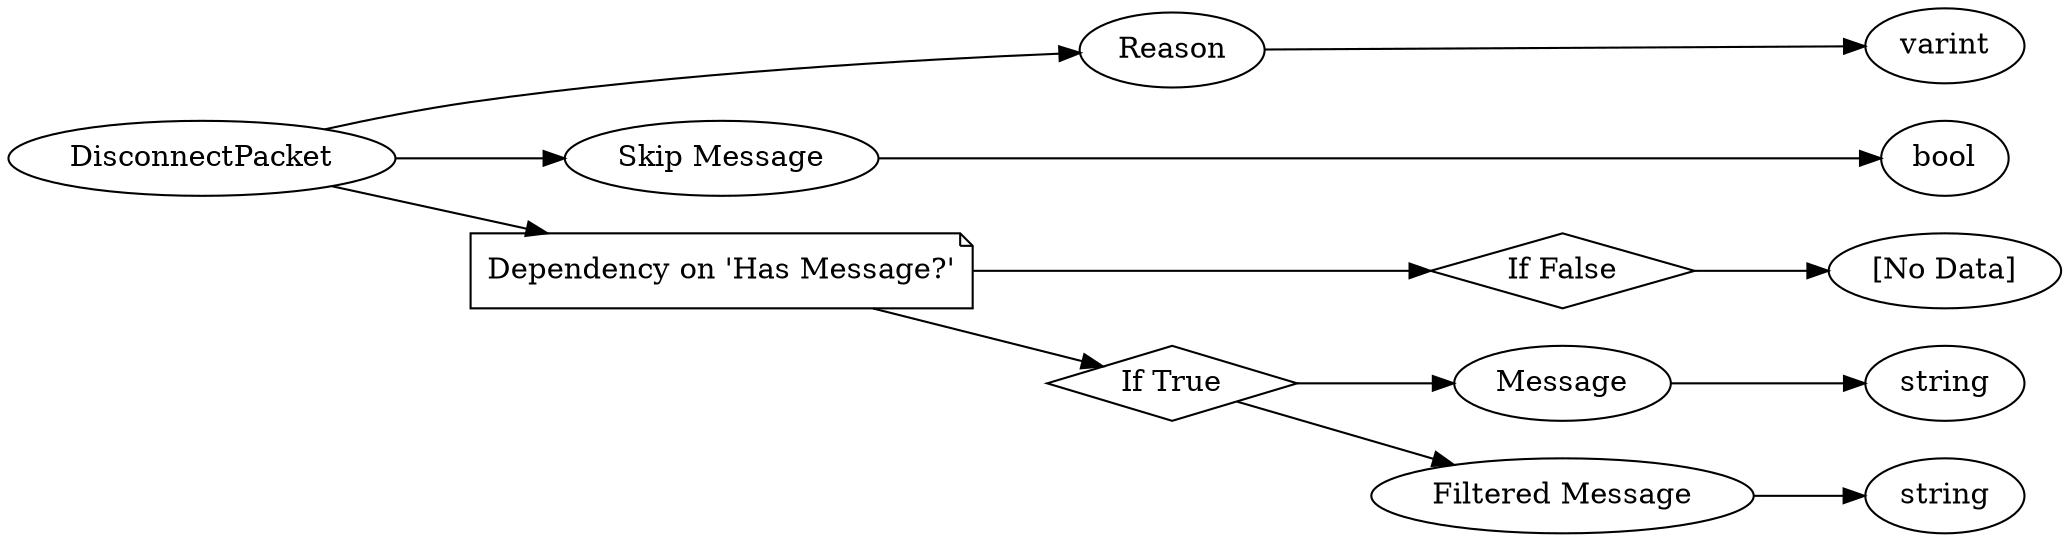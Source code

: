 digraph "DisconnectPacket" {
rankdir = LR
0
0 -> 1
1 -> 2
0 -> 3
3 -> 4
0 -> 5
5 -> 6
6 -> 7
5 -> 8
8 -> 9
9 -> 10
8 -> 11
11 -> 12

0 [label="DisconnectPacket",comment="name: \"DisconnectPacket\", typeName: \"\", id: 0, branchId: 5, recurseId: -1, attributes: 0, notes: \"\""];
1 [label="Reason",comment="name: \"Reason\", typeName: \"\", id: 1, branchId: 0, recurseId: -1, attributes: 0, notes: \"\""];
2 [label="varint",comment="name: \"varint\", typeName: \"\", id: 2, branchId: 0, recurseId: -1, attributes: 512, notes: \"\""];
3 [label="Skip Message",comment="name: \"Skip Message\", typeName: \"\", id: 3, branchId: 0, recurseId: -1, attributes: 0, notes: \"\""];
4 [label="bool",comment="name: \"bool\", typeName: \"\", id: 4, branchId: 0, recurseId: -1, attributes: 512, notes: \"\""];
5 [label="Dependency on 'Has Message?'",shape=note,comment="name: \"Dependency on 'Has Message?'\", typeName: \"\", id: 5, branchId: 0, recurseId: -1, attributes: 2, notes: \"\""];
6 [label="If False",shape=diamond,comment="name: \"If False\", typeName: \"\", id: 6, branchId: 0, recurseId: -1, attributes: 4, notes: \"\""];
7 [label="[No Data]",comment="name: \"[No Data]\", typeName: \"\", id: 7, branchId: 0, recurseId: -1, attributes: 512, notes: \"\""];
8 [label="If True",shape=diamond,comment="name: \"If True\", typeName: \"\", id: 8, branchId: 1, recurseId: -1, attributes: 4, notes: \"\""];
9 [label="Message",comment="name: \"Message\", typeName: \"\", id: 9, branchId: 0, recurseId: -1, attributes: 0, notes: \"\""];
10 [label="string",comment="name: \"string\", typeName: \"\", id: 10, branchId: 0, recurseId: -1, attributes: 512, notes: \"\""];
11 [label="Filtered Message",comment="name: \"Filtered Message\", typeName: \"\", id: 11, branchId: 0, recurseId: -1, attributes: 0, notes: \"\""];
12 [label="string",comment="name: \"string\", typeName: \"\", id: 12, branchId: 0, recurseId: -1, attributes: 512, notes: \"\""];
{ rank = max;2;4;7;10;12}

}
